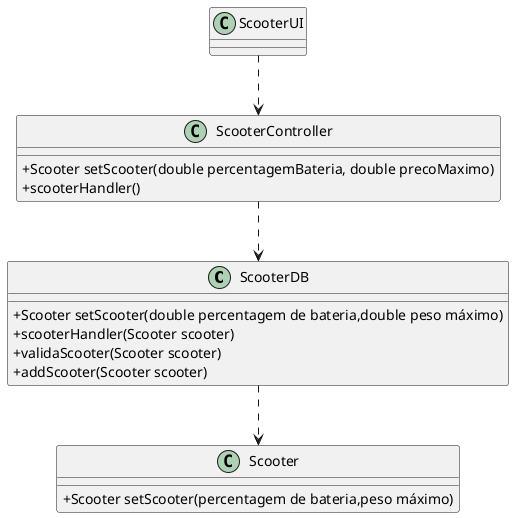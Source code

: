 @startuml
skinparam classAttributeIconSize 0

class ScooterDB {
  +Scooter setScooter(double percentagem de bateria,double peso máximo)
  +scooterHandler(Scooter scooter)
  +validaScooter(Scooter scooter)
  +addScooter(Scooter scooter)
}

class ScooterController {
    +Scooter setScooter(double percentagemBateria, double precoMaximo)
    +scooterHandler()
}

class ScooterUI {
}

class Scooter {
   +Scooter setScooter(percentagem de bateria,peso máximo)
}

ScooterUI ..> ScooterController 

ScooterController ..> ScooterDB
ScooterDB ..> Scooter
@enduml